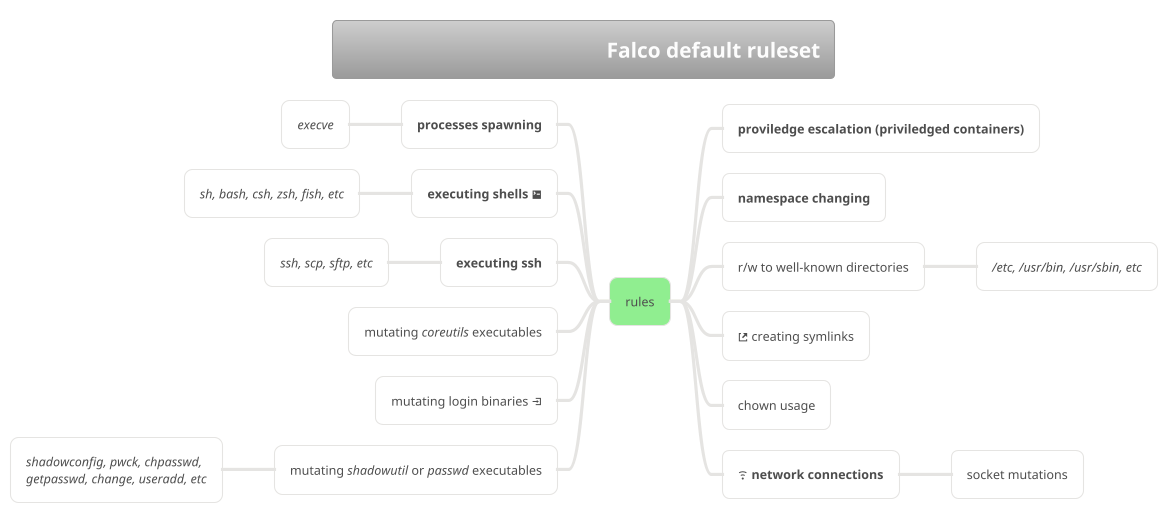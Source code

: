 @startmindmap cks-falco-default-rules

title "\t\t\t\t\t\tFalco default ruleset"

!theme metal

<style>
mindmapDiagram {
    node {
        BackgroundColor lightGreen
    }
    :depth(1) {
        BackGroundColor white
    }
    :depth(2) {
        BackGroundColor white
    }
}
</style>

* rules
** **proviledge escalation (priviledged containers)**
** **namespace changing**
** r/w to well-known directories
*** <i>/etc, /usr/bin, /usr/sbin, etc</i>
** <&external-link> creating symlinks
** chown usage
** <&wifi> **network connections**
*** socket mutations
left side
** **processes spawning**
*** <i>execve</i>
** **executing shells <&terminal>**
*** <i>sh, bash, csh, zsh, fish, etc</i>
** **executing ssh**
*** <i>ssh, scp, sftp, etc</i>
** mutating <i>coreutils</i> executables
** mutating login binaries <&account-login>
** mutating <i>shadowutil</i> or <i>passwd</i> executables
*** <i>shadowconfig, pwck, chpasswd, \n<i>getpasswd, change, useradd, etc</i>


@endmindmap